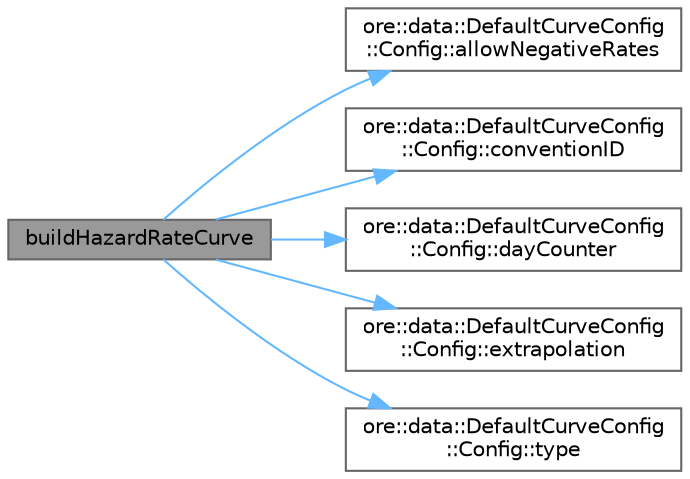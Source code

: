 digraph "buildHazardRateCurve"
{
 // INTERACTIVE_SVG=YES
 // LATEX_PDF_SIZE
  bgcolor="transparent";
  edge [fontname=Helvetica,fontsize=10,labelfontname=Helvetica,labelfontsize=10];
  node [fontname=Helvetica,fontsize=10,shape=box,height=0.2,width=0.4];
  rankdir="LR";
  Node1 [label="buildHazardRateCurve",height=0.2,width=0.4,color="gray40", fillcolor="grey60", style="filled", fontcolor="black",tooltip="Build a default curve from hazard rate quotes."];
  Node1 -> Node2 [color="steelblue1",style="solid"];
  Node2 [label="ore::data::DefaultCurveConfig\l::Config::allowNegativeRates",height=0.2,width=0.4,color="grey40", fillcolor="white", style="filled",URL="$classore_1_1data_1_1_default_curve_config_1_1_config.html#a7ad2e4a59bf118e2195662672cc351d4",tooltip=" "];
  Node1 -> Node3 [color="steelblue1",style="solid"];
  Node3 [label="ore::data::DefaultCurveConfig\l::Config::conventionID",height=0.2,width=0.4,color="grey40", fillcolor="white", style="filled",URL="$classore_1_1data_1_1_default_curve_config_1_1_config.html#a97c788a7705c876b1ba14cfbf6a97f42",tooltip=" "];
  Node1 -> Node4 [color="steelblue1",style="solid"];
  Node4 [label="ore::data::DefaultCurveConfig\l::Config::dayCounter",height=0.2,width=0.4,color="grey40", fillcolor="white", style="filled",URL="$classore_1_1data_1_1_default_curve_config_1_1_config.html#a444059abeb0fb23c8244884dcee82ae2",tooltip=" "];
  Node1 -> Node5 [color="steelblue1",style="solid"];
  Node5 [label="ore::data::DefaultCurveConfig\l::Config::extrapolation",height=0.2,width=0.4,color="grey40", fillcolor="white", style="filled",URL="$classore_1_1data_1_1_default_curve_config_1_1_config.html#a7dd47beba239c5ffec6a4a50f4110664",tooltip=" "];
  Node1 -> Node6 [color="steelblue1",style="solid"];
  Node6 [label="ore::data::DefaultCurveConfig\l::Config::type",height=0.2,width=0.4,color="grey40", fillcolor="white", style="filled",URL="$classore_1_1data_1_1_default_curve_config_1_1_config.html#a15994db51fc48298a94001e57d54305b",tooltip=" "];
}
